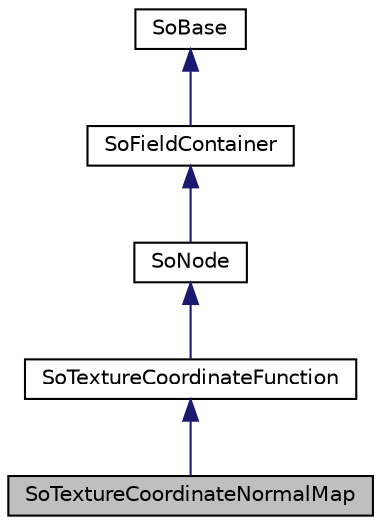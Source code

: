 digraph "SoTextureCoordinateNormalMap"
{
 // LATEX_PDF_SIZE
  edge [fontname="Helvetica",fontsize="10",labelfontname="Helvetica",labelfontsize="10"];
  node [fontname="Helvetica",fontsize="10",shape=record];
  Node1 [label="SoTextureCoordinateNormalMap",height=0.2,width=0.4,color="black", fillcolor="grey75", style="filled", fontcolor="black",tooltip="The SoTextureCoordinateNormalMap class generates texture coordinates by projecting onto a surrounding..."];
  Node2 -> Node1 [dir="back",color="midnightblue",fontsize="10",style="solid",fontname="Helvetica"];
  Node2 [label="SoTextureCoordinateFunction",height=0.2,width=0.4,color="black", fillcolor="white", style="filled",URL="$classSoTextureCoordinateFunction.html",tooltip="The SoTextureCoordinateFunction class is an abstract base class for texture coordinate generating nod..."];
  Node3 -> Node2 [dir="back",color="midnightblue",fontsize="10",style="solid",fontname="Helvetica"];
  Node3 [label="SoNode",height=0.2,width=0.4,color="black", fillcolor="white", style="filled",URL="$classSoNode.html",tooltip="The SoNode class is the base class for nodes used in scene graphs."];
  Node4 -> Node3 [dir="back",color="midnightblue",fontsize="10",style="solid",fontname="Helvetica"];
  Node4 [label="SoFieldContainer",height=0.2,width=0.4,color="black", fillcolor="white", style="filled",URL="$classSoFieldContainer.html",tooltip="The SoFieldContainer class is a base class for all classes that contain fields."];
  Node5 -> Node4 [dir="back",color="midnightblue",fontsize="10",style="solid",fontname="Helvetica"];
  Node5 [label="SoBase",height=0.2,width=0.4,color="black", fillcolor="white", style="filled",URL="$classSoBase.html",tooltip="The SoBase class is the top-level superclass for a number of class-hierarchies."];
}
